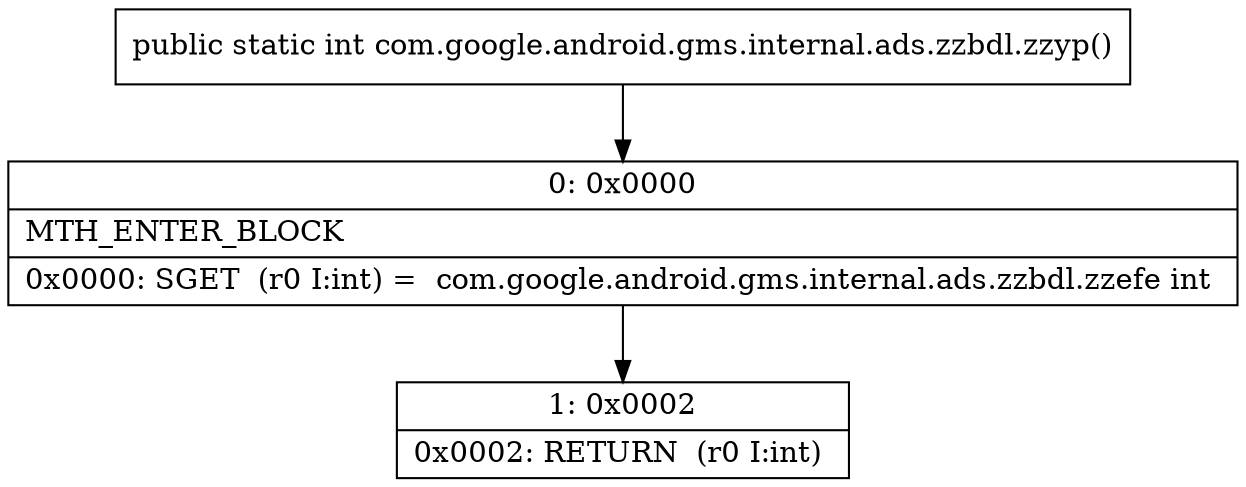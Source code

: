 digraph "CFG forcom.google.android.gms.internal.ads.zzbdl.zzyp()I" {
Node_0 [shape=record,label="{0\:\ 0x0000|MTH_ENTER_BLOCK\l|0x0000: SGET  (r0 I:int) =  com.google.android.gms.internal.ads.zzbdl.zzefe int \l}"];
Node_1 [shape=record,label="{1\:\ 0x0002|0x0002: RETURN  (r0 I:int) \l}"];
MethodNode[shape=record,label="{public static int com.google.android.gms.internal.ads.zzbdl.zzyp() }"];
MethodNode -> Node_0;
Node_0 -> Node_1;
}

